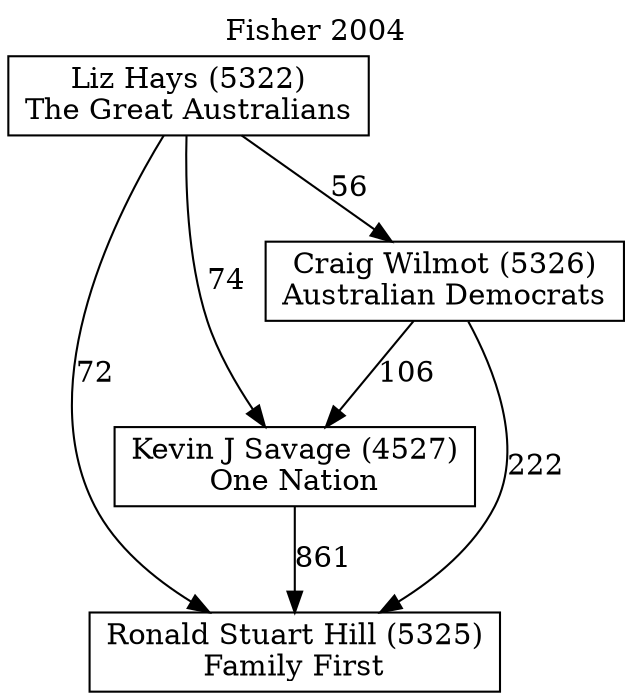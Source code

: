 // House preference flow
digraph "Ronald Stuart Hill (5325)_Fisher_2004" {
	graph [label="Fisher 2004" labelloc=t mclimit=2]
	node [shape=box]
	"Ronald Stuart Hill (5325)" [label="Ronald Stuart Hill (5325)
Family First"]
	"Kevin J Savage (4527)" [label="Kevin J Savage (4527)
One Nation"]
	"Craig Wilmot (5326)" [label="Craig Wilmot (5326)
Australian Democrats"]
	"Liz Hays (5322)" [label="Liz Hays (5322)
The Great Australians"]
	"Kevin J Savage (4527)" -> "Ronald Stuart Hill (5325)" [label=861]
	"Craig Wilmot (5326)" -> "Kevin J Savage (4527)" [label=106]
	"Liz Hays (5322)" -> "Craig Wilmot (5326)" [label=56]
	"Craig Wilmot (5326)" -> "Ronald Stuart Hill (5325)" [label=222]
	"Liz Hays (5322)" -> "Ronald Stuart Hill (5325)" [label=72]
	"Liz Hays (5322)" -> "Kevin J Savage (4527)" [label=74]
}
